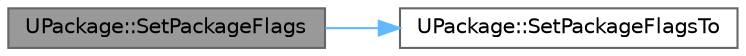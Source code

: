 digraph "UPackage::SetPackageFlags"
{
 // INTERACTIVE_SVG=YES
 // LATEX_PDF_SIZE
  bgcolor="transparent";
  edge [fontname=Helvetica,fontsize=10,labelfontname=Helvetica,labelfontsize=10];
  node [fontname=Helvetica,fontsize=10,shape=box,height=0.2,width=0.4];
  rankdir="LR";
  Node1 [id="Node000001",label="UPackage::SetPackageFlags",height=0.2,width=0.4,color="gray40", fillcolor="grey60", style="filled", fontcolor="black",tooltip="Set the specified flags to true."];
  Node1 -> Node2 [id="edge1_Node000001_Node000002",color="steelblue1",style="solid",tooltip=" "];
  Node2 [id="Node000002",label="UPackage::SetPackageFlagsTo",height=0.2,width=0.4,color="grey40", fillcolor="white", style="filled",URL="$da/d4a/classUPackage.html#a249cb2d54414ac06277722ce81931394",tooltip="Sets all package flags to the specified values."];
}
